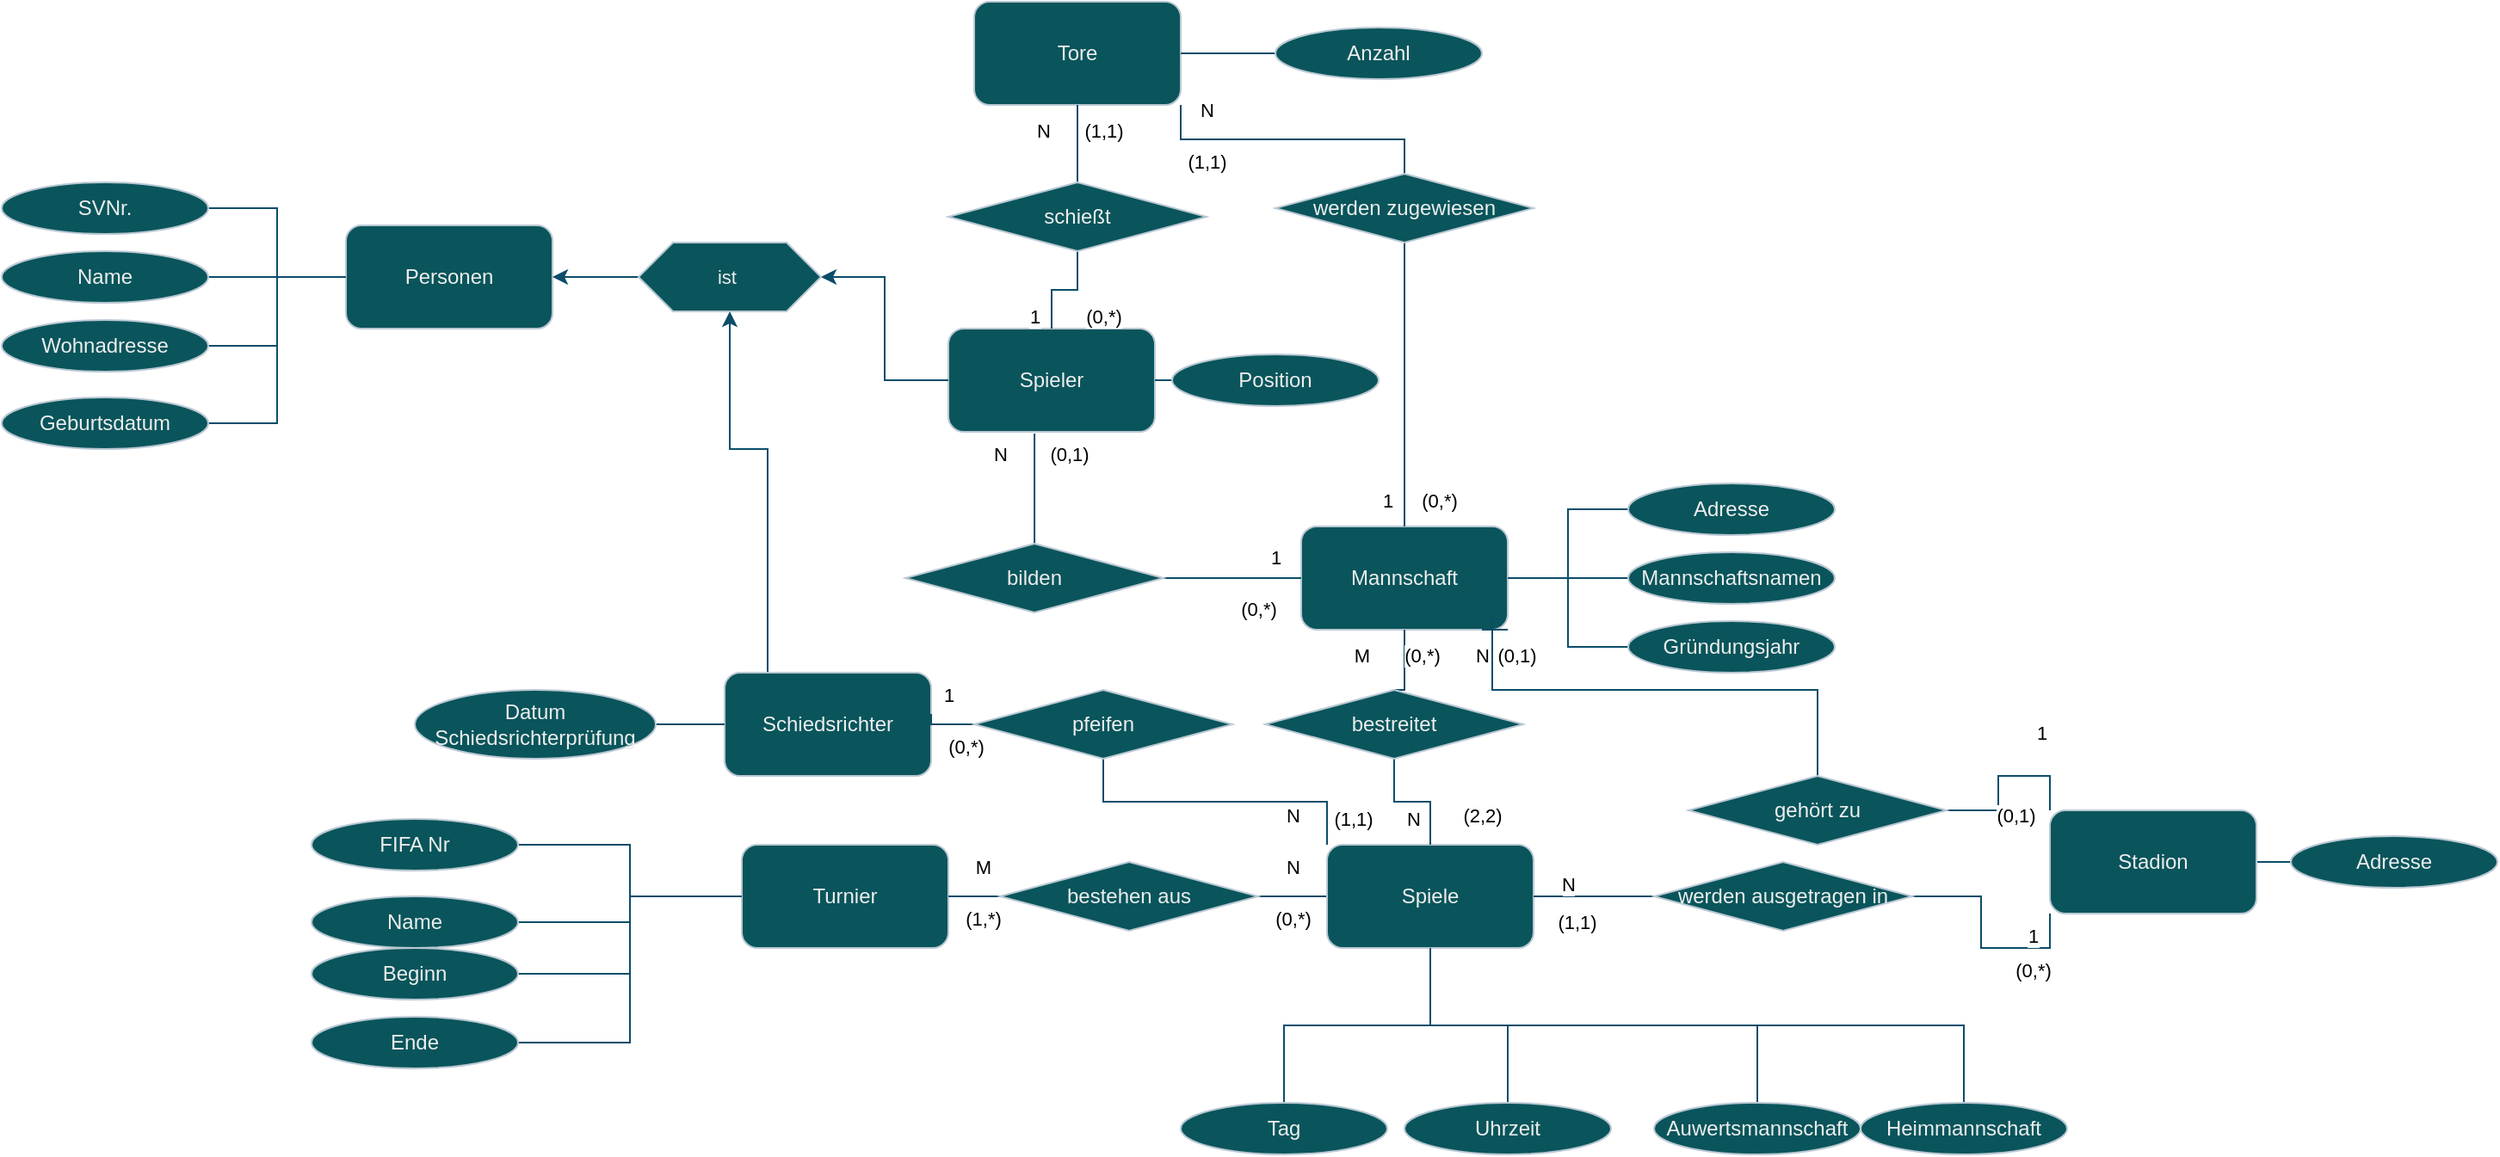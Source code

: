 <mxfile version="26.2.2">
  <diagram name="Seite-1" id="WA6yVqdcD-uboFDPc0nj">
    <mxGraphModel dx="2550" dy="1029" grid="1" gridSize="10" guides="1" tooltips="1" connect="1" arrows="1" fold="1" page="1" pageScale="1" pageWidth="827" pageHeight="1169" math="0" shadow="0">
      <root>
        <mxCell id="0" />
        <mxCell id="1" parent="0" />
        <mxCell id="4QDZx2-hp4oohIkRXeJO-39" value="" style="edgeStyle=orthogonalEdgeStyle;rounded=0;orthogonalLoop=1;jettySize=auto;html=1;strokeColor=#0B4D6A;endArrow=none;startFill=0;" edge="1" parent="1" source="4QDZx2-hp4oohIkRXeJO-1" target="4QDZx2-hp4oohIkRXeJO-36">
          <mxGeometry relative="1" as="geometry" />
        </mxCell>
        <mxCell id="4QDZx2-hp4oohIkRXeJO-101" style="edgeStyle=orthogonalEdgeStyle;shape=connector;rounded=0;orthogonalLoop=1;jettySize=auto;html=1;exitX=0.5;exitY=0;exitDx=0;exitDy=0;entryX=1;entryY=1;entryDx=0;entryDy=0;strokeColor=#0B4D6A;align=center;verticalAlign=middle;fontFamily=Helvetica;fontSize=11;fontColor=default;labelBackgroundColor=default;startFill=0;endArrow=none;" edge="1" parent="1" source="4QDZx2-hp4oohIkRXeJO-102" target="4QDZx2-hp4oohIkRXeJO-6">
          <mxGeometry relative="1" as="geometry">
            <Array as="points" />
          </mxGeometry>
        </mxCell>
        <mxCell id="4QDZx2-hp4oohIkRXeJO-1" value="Mannschaft" style="rounded=1;whiteSpace=wrap;html=1;labelBackgroundColor=none;fillColor=#09555B;strokeColor=#BAC8D3;fontColor=#EEEEEE;" vertex="1" parent="1">
          <mxGeometry x="535" y="405" width="120" height="60" as="geometry" />
        </mxCell>
        <mxCell id="4QDZx2-hp4oohIkRXeJO-11" style="edgeStyle=orthogonalEdgeStyle;shape=connector;rounded=0;orthogonalLoop=1;jettySize=auto;html=1;exitX=0.5;exitY=0;exitDx=0;exitDy=0;entryX=0.5;entryY=1;entryDx=0;entryDy=0;strokeColor=#0B4D6A;align=center;verticalAlign=middle;fontFamily=Helvetica;fontSize=11;fontColor=default;labelBackgroundColor=none;startFill=0;endArrow=none;" edge="1" parent="1" source="4QDZx2-hp4oohIkRXeJO-12" target="4QDZx2-hp4oohIkRXeJO-1">
          <mxGeometry relative="1" as="geometry" />
        </mxCell>
        <mxCell id="4QDZx2-hp4oohIkRXeJO-21" value="" style="edgeStyle=orthogonalEdgeStyle;shape=connector;rounded=0;orthogonalLoop=1;jettySize=auto;html=1;strokeColor=#0B4D6A;align=center;verticalAlign=middle;fontFamily=Helvetica;fontSize=11;fontColor=default;labelBackgroundColor=none;startFill=0;endArrow=none;" edge="1" parent="1" source="4QDZx2-hp4oohIkRXeJO-4" target="4QDZx2-hp4oohIkRXeJO-19">
          <mxGeometry relative="1" as="geometry" />
        </mxCell>
        <mxCell id="4QDZx2-hp4oohIkRXeJO-113" style="edgeStyle=orthogonalEdgeStyle;shape=connector;rounded=0;orthogonalLoop=1;jettySize=auto;html=1;exitX=0;exitY=0;exitDx=0;exitDy=0;entryX=0.5;entryY=1;entryDx=0;entryDy=0;strokeColor=#0B4D6A;align=center;verticalAlign=middle;fontFamily=Helvetica;fontSize=11;fontColor=default;labelBackgroundColor=default;startFill=0;endArrow=none;" edge="1" parent="1" source="4QDZx2-hp4oohIkRXeJO-4" target="4QDZx2-hp4oohIkRXeJO-23">
          <mxGeometry relative="1" as="geometry" />
        </mxCell>
        <mxCell id="4QDZx2-hp4oohIkRXeJO-4" value="Spiele&lt;span style=&quot;color: rgba(0, 0, 0, 0); font-family: monospace; font-size: 0px; text-align: start; text-wrap-mode: nowrap;&quot;&gt;%3CmxGraphModel%3E%3Croot%3E%3CmxCell%20id%3D%220%22%2F%3E%3CmxCell%20id%3D%221%22%20parent%3D%220%22%2F%3E%3CmxCell%20id%3D%222%22%20value%3D%22Spieler%22%20style%3D%22rounded%3D1%3BwhiteSpace%3Dwrap%3Bhtml%3D1%3B%22%20vertex%3D%221%22%20parent%3D%221%22%3E%3CmxGeometry%20x%3D%22294%22%20y%3D%22150%22%20width%3D%22120%22%20height%3D%2260%22%20as%3D%22geometry%22%2F%3E%3C%2FmxCell%3E%3C%2Froot%3E%3C%2FmxGraphModel%3E&lt;/span&gt;" style="rounded=1;whiteSpace=wrap;html=1;labelBackgroundColor=none;fillColor=#09555B;strokeColor=#BAC8D3;fontColor=#EEEEEE;" vertex="1" parent="1">
          <mxGeometry x="550" y="590" width="120" height="60" as="geometry" />
        </mxCell>
        <mxCell id="4QDZx2-hp4oohIkRXeJO-5" value="Turnier&lt;span style=&quot;color: rgba(0, 0, 0, 0); font-family: monospace; font-size: 0px; text-align: start; text-wrap-mode: nowrap;&quot;&gt;%3CmxGraphModel%3E%3Croot%3E%3CmxCell%20id%3D%220%22%2F%3E%3CmxCell%20id%3D%221%22%20parent%3D%220%22%2F%3E%3CmxCell%20id%3D%222%22%20value%3D%22Spieler%22%20style%3D%22rounded%3D1%3BwhiteSpace%3Dwrap%3Bhtml%3D1%3B%22%20vertex%3D%221%22%20parent%3D%221%22%3E%3CmxGeometry%20x%3D%22294%22%20y%3D%22150%22%20width%3D%22120%22%20height%3D%2260%22%20as%3D%22geometry%22%2F%3E%3C%2FmxCell%3E%3C%2Froot%3E%3C%2FmxGraphModel%3E&lt;/span&gt;" style="rounded=1;whiteSpace=wrap;html=1;labelBackgroundColor=none;fillColor=#09555B;strokeColor=#BAC8D3;fontColor=#EEEEEE;" vertex="1" parent="1">
          <mxGeometry x="210" y="590" width="120" height="60" as="geometry" />
        </mxCell>
        <mxCell id="4QDZx2-hp4oohIkRXeJO-6" value="Tore&lt;span style=&quot;color: rgba(0, 0, 0, 0); font-family: monospace; font-size: 0px; text-align: start; text-wrap-mode: nowrap;&quot;&gt;%3CmxGraphModel%3E%3Croot%3E%3CmxCell%20id%3D%220%22%2F%3E%3CmxCell%20id%3D%221%22%20parent%3D%220%22%2F%3E%3CmxCell%20id%3D%222%22%20value%3D%22Spieler%22%20style%3D%22rounded%3D1%3BwhiteSpace%3Dwrap%3Bhtml%3D1%3B%22%20vertex%3D%221%22%20parent%3D%221%22%3E%3CmxGeometry%20x%3D%22294%22%20y%3D%22150%22%20width%3D%22120%22%20height%3D%2260%22%20as%3D%22geometry%22%2F%3E%3C%2FmxCell%3E%3C%2Froot%3E%3C%2FmxGraphModel%3E&lt;/span&gt;" style="rounded=1;whiteSpace=wrap;html=1;labelBackgroundColor=none;fillColor=#09555B;strokeColor=#BAC8D3;fontColor=#EEEEEE;" vertex="1" parent="1">
          <mxGeometry x="345" y="100" width="120" height="60" as="geometry" />
        </mxCell>
        <mxCell id="4QDZx2-hp4oohIkRXeJO-9" style="edgeStyle=orthogonalEdgeStyle;rounded=0;orthogonalLoop=1;jettySize=auto;html=1;exitX=1;exitY=0.5;exitDx=0;exitDy=0;endArrow=none;startFill=0;labelBackgroundColor=none;strokeColor=#0B4D6A;fontColor=default;" edge="1" parent="1" source="4QDZx2-hp4oohIkRXeJO-8" target="4QDZx2-hp4oohIkRXeJO-1">
          <mxGeometry relative="1" as="geometry" />
        </mxCell>
        <mxCell id="4QDZx2-hp4oohIkRXeJO-7" value="Personen" style="rounded=1;whiteSpace=wrap;html=1;labelBackgroundColor=none;fillColor=#09555B;strokeColor=#BAC8D3;fontColor=#EEEEEE;" vertex="1" parent="1">
          <mxGeometry x="-20" y="230" width="120" height="60" as="geometry" />
        </mxCell>
        <mxCell id="4QDZx2-hp4oohIkRXeJO-10" value="" style="edgeStyle=orthogonalEdgeStyle;rounded=0;orthogonalLoop=1;jettySize=auto;html=1;exitX=0.417;exitY=1.017;exitDx=0;exitDy=0;endArrow=none;startFill=0;labelBackgroundColor=none;strokeColor=#0B4D6A;fontColor=default;exitPerimeter=0;" edge="1" parent="1" source="4QDZx2-hp4oohIkRXeJO-2" target="4QDZx2-hp4oohIkRXeJO-8">
          <mxGeometry relative="1" as="geometry">
            <mxPoint x="420" y="260" as="sourcePoint" />
            <mxPoint x="654" y="260" as="targetPoint" />
          </mxGeometry>
        </mxCell>
        <mxCell id="4QDZx2-hp4oohIkRXeJO-8" value="bilden" style="rhombus;whiteSpace=wrap;html=1;labelBackgroundColor=none;fillColor=#09555B;strokeColor=#BAC8D3;fontColor=#EEEEEE;" vertex="1" parent="1">
          <mxGeometry x="305" y="415" width="150" height="40" as="geometry" />
        </mxCell>
        <mxCell id="4QDZx2-hp4oohIkRXeJO-13" value="" style="edgeStyle=orthogonalEdgeStyle;shape=connector;rounded=0;orthogonalLoop=1;jettySize=auto;html=1;exitX=0.5;exitY=0;exitDx=0;exitDy=0;entryX=0.5;entryY=1;entryDx=0;entryDy=0;strokeColor=#0B4D6A;align=center;verticalAlign=middle;fontFamily=Helvetica;fontSize=11;fontColor=default;labelBackgroundColor=none;startFill=0;endArrow=none;" edge="1" parent="1" source="4QDZx2-hp4oohIkRXeJO-4" target="4QDZx2-hp4oohIkRXeJO-12">
          <mxGeometry relative="1" as="geometry">
            <mxPoint x="614" y="590" as="sourcePoint" />
            <mxPoint x="614" y="450" as="targetPoint" />
          </mxGeometry>
        </mxCell>
        <mxCell id="4QDZx2-hp4oohIkRXeJO-12" value="bestreitet" style="rhombus;whiteSpace=wrap;html=1;labelBackgroundColor=none;fillColor=#09555B;strokeColor=#BAC8D3;fontColor=#EEEEEE;" vertex="1" parent="1">
          <mxGeometry x="514" y="500" width="150" height="40" as="geometry" />
        </mxCell>
        <mxCell id="4QDZx2-hp4oohIkRXeJO-27" style="edgeStyle=orthogonalEdgeStyle;shape=connector;rounded=0;orthogonalLoop=1;jettySize=auto;html=1;exitX=0.5;exitY=0;exitDx=0;exitDy=0;entryX=0.5;entryY=1;entryDx=0;entryDy=0;strokeColor=#0B4D6A;align=center;verticalAlign=middle;fontFamily=Helvetica;fontSize=11;fontColor=default;labelBackgroundColor=none;startFill=0;endArrow=none;" edge="1" parent="1" source="4QDZx2-hp4oohIkRXeJO-28" target="4QDZx2-hp4oohIkRXeJO-6">
          <mxGeometry relative="1" as="geometry" />
        </mxCell>
        <mxCell id="4QDZx2-hp4oohIkRXeJO-2" value="Spieler" style="rounded=1;whiteSpace=wrap;html=1;labelBackgroundColor=none;fillColor=#09555B;strokeColor=#BAC8D3;fontColor=#EEEEEE;" vertex="1" parent="1">
          <mxGeometry x="330" y="290" width="120" height="60" as="geometry" />
        </mxCell>
        <mxCell id="4QDZx2-hp4oohIkRXeJO-18" style="edgeStyle=orthogonalEdgeStyle;shape=connector;rounded=0;orthogonalLoop=1;jettySize=auto;html=1;exitX=0.5;exitY=1;exitDx=0;exitDy=0;entryX=0;entryY=0.5;entryDx=0;entryDy=0;strokeColor=#0B4D6A;align=center;verticalAlign=middle;fontFamily=Helvetica;fontSize=11;fontColor=default;labelBackgroundColor=none;startFill=1;endArrow=none;startArrow=classic;" edge="1" parent="1" source="4QDZx2-hp4oohIkRXeJO-17" target="4QDZx2-hp4oohIkRXeJO-16">
          <mxGeometry relative="1" as="geometry">
            <Array as="points">
              <mxPoint x="203" y="360" />
              <mxPoint x="225" y="360" />
              <mxPoint x="225" y="520" />
            </Array>
          </mxGeometry>
        </mxCell>
        <mxCell id="4QDZx2-hp4oohIkRXeJO-16" value="Schiedsrichter" style="rounded=1;whiteSpace=wrap;html=1;labelBackgroundColor=none;fillColor=#09555B;strokeColor=#BAC8D3;fontColor=#EEEEEE;" vertex="1" parent="1">
          <mxGeometry x="200" y="490" width="120" height="60" as="geometry" />
        </mxCell>
        <mxCell id="4QDZx2-hp4oohIkRXeJO-30" value="" style="edgeStyle=orthogonalEdgeStyle;rounded=0;orthogonalLoop=1;jettySize=auto;html=1;strokeColor=#0B4D6A;entryX=1;entryY=0.5;entryDx=0;entryDy=0;exitX=0;exitY=0.5;exitDx=0;exitDy=0;" edge="1" parent="1" source="4QDZx2-hp4oohIkRXeJO-2" target="4QDZx2-hp4oohIkRXeJO-17">
          <mxGeometry relative="1" as="geometry" />
        </mxCell>
        <mxCell id="4QDZx2-hp4oohIkRXeJO-76" value="" style="edgeStyle=orthogonalEdgeStyle;shape=connector;rounded=0;orthogonalLoop=1;jettySize=auto;html=1;strokeColor=#0B4D6A;align=center;verticalAlign=middle;fontFamily=Helvetica;fontSize=11;fontColor=default;labelBackgroundColor=default;startFill=0;endArrow=classic;startArrow=none;endFill=1;" edge="1" parent="1" source="4QDZx2-hp4oohIkRXeJO-17" target="4QDZx2-hp4oohIkRXeJO-7">
          <mxGeometry relative="1" as="geometry" />
        </mxCell>
        <mxCell id="4QDZx2-hp4oohIkRXeJO-17" value="ist&amp;nbsp;" style="shape=hexagon;perimeter=hexagonPerimeter2;whiteSpace=wrap;html=1;fixedSize=1;fontFamily=Helvetica;fontSize=11;fontColor=#EEEEEE;labelBackgroundColor=none;fillColor=#09555B;strokeColor=#BAC8D3;" vertex="1" parent="1">
          <mxGeometry x="150" y="240" width="106" height="40" as="geometry" />
        </mxCell>
        <mxCell id="4QDZx2-hp4oohIkRXeJO-20" value="" style="edgeStyle=orthogonalEdgeStyle;shape=connector;rounded=0;orthogonalLoop=1;jettySize=auto;html=1;strokeColor=#0B4D6A;align=center;verticalAlign=middle;fontFamily=Helvetica;fontSize=11;fontColor=default;labelBackgroundColor=none;startFill=0;endArrow=none;" edge="1" parent="1" source="4QDZx2-hp4oohIkRXeJO-19" target="4QDZx2-hp4oohIkRXeJO-5">
          <mxGeometry relative="1" as="geometry" />
        </mxCell>
        <mxCell id="4QDZx2-hp4oohIkRXeJO-19" value="bestehen aus" style="rhombus;whiteSpace=wrap;html=1;labelBackgroundColor=none;fillColor=#09555B;strokeColor=#BAC8D3;fontColor=#EEEEEE;" vertex="1" parent="1">
          <mxGeometry x="360" y="600" width="150" height="40" as="geometry" />
        </mxCell>
        <mxCell id="4QDZx2-hp4oohIkRXeJO-22" style="edgeStyle=orthogonalEdgeStyle;shape=connector;rounded=0;orthogonalLoop=1;jettySize=auto;html=1;exitX=0;exitY=0.5;exitDx=0;exitDy=0;entryX=1;entryY=0.4;entryDx=0;entryDy=0;entryPerimeter=0;strokeColor=#0B4D6A;align=center;verticalAlign=middle;fontFamily=Helvetica;fontSize=11;fontColor=default;labelBackgroundColor=none;startFill=0;endArrow=none;" edge="1" parent="1" source="4QDZx2-hp4oohIkRXeJO-23" target="4QDZx2-hp4oohIkRXeJO-16">
          <mxGeometry relative="1" as="geometry">
            <Array as="points" />
          </mxGeometry>
        </mxCell>
        <mxCell id="4QDZx2-hp4oohIkRXeJO-124" value="" style="edgeStyle=orthogonalEdgeStyle;shape=connector;rounded=0;orthogonalLoop=1;jettySize=auto;html=1;strokeColor=#0B4D6A;align=center;verticalAlign=middle;fontFamily=Helvetica;fontSize=11;fontColor=default;labelBackgroundColor=default;startFill=0;endArrow=none;" edge="1" parent="1" source="4QDZx2-hp4oohIkRXeJO-23" target="4QDZx2-hp4oohIkRXeJO-16">
          <mxGeometry relative="1" as="geometry" />
        </mxCell>
        <mxCell id="4QDZx2-hp4oohIkRXeJO-23" value="pfeifen" style="rhombus;whiteSpace=wrap;html=1;labelBackgroundColor=none;fillColor=#09555B;strokeColor=#BAC8D3;fontColor=#EEEEEE;" vertex="1" parent="1">
          <mxGeometry x="345" y="500" width="150" height="40" as="geometry" />
        </mxCell>
        <mxCell id="4QDZx2-hp4oohIkRXeJO-29" value="" style="edgeStyle=orthogonalEdgeStyle;shape=connector;rounded=0;orthogonalLoop=1;jettySize=auto;html=1;exitX=0.5;exitY=0;exitDx=0;exitDy=0;entryX=0.5;entryY=1;entryDx=0;entryDy=0;strokeColor=#0B4D6A;align=center;verticalAlign=middle;fontFamily=Helvetica;fontSize=11;fontColor=default;labelBackgroundColor=none;startFill=0;endArrow=none;" edge="1" parent="1" source="4QDZx2-hp4oohIkRXeJO-2" target="4QDZx2-hp4oohIkRXeJO-28">
          <mxGeometry relative="1" as="geometry">
            <mxPoint x="420" y="230" as="sourcePoint" />
            <mxPoint x="920" y="430" as="targetPoint" />
          </mxGeometry>
        </mxCell>
        <mxCell id="4QDZx2-hp4oohIkRXeJO-28" value="schießt" style="rhombus;whiteSpace=wrap;html=1;labelBackgroundColor=none;fillColor=#09555B;strokeColor=#BAC8D3;fontColor=#EEEEEE;" vertex="1" parent="1">
          <mxGeometry x="330" y="205" width="150" height="40" as="geometry" />
        </mxCell>
        <mxCell id="4QDZx2-hp4oohIkRXeJO-40" value="" style="edgeStyle=orthogonalEdgeStyle;rounded=0;orthogonalLoop=1;jettySize=auto;html=1;strokeColor=#0B4D6A;endArrow=none;startFill=0;" edge="1" parent="1" source="4QDZx2-hp4oohIkRXeJO-32" target="4QDZx2-hp4oohIkRXeJO-1">
          <mxGeometry relative="1" as="geometry" />
        </mxCell>
        <mxCell id="4QDZx2-hp4oohIkRXeJO-32" value="Mannschaftsnamen" style="ellipse;whiteSpace=wrap;html=1;strokeColor=#BAC8D3;fontColor=#EEEEEE;fillColor=#09555B;" vertex="1" parent="1">
          <mxGeometry x="725" y="420" width="120" height="30" as="geometry" />
        </mxCell>
        <mxCell id="4QDZx2-hp4oohIkRXeJO-43" value="" style="edgeStyle=orthogonalEdgeStyle;shape=connector;rounded=0;orthogonalLoop=1;jettySize=auto;html=1;strokeColor=#0B4D6A;align=center;verticalAlign=middle;fontFamily=Helvetica;fontSize=11;fontColor=default;labelBackgroundColor=default;startFill=0;endArrow=none;entryX=1;entryY=0.5;entryDx=0;entryDy=0;" edge="1" parent="1" source="4QDZx2-hp4oohIkRXeJO-35" target="4QDZx2-hp4oohIkRXeJO-1">
          <mxGeometry relative="1" as="geometry" />
        </mxCell>
        <mxCell id="4QDZx2-hp4oohIkRXeJO-35" value="Gründungsjahr" style="ellipse;whiteSpace=wrap;html=1;strokeColor=#BAC8D3;fontColor=#EEEEEE;fillColor=#09555B;" vertex="1" parent="1">
          <mxGeometry x="725" y="460" width="120" height="30" as="geometry" />
        </mxCell>
        <mxCell id="4QDZx2-hp4oohIkRXeJO-36" value="Adresse" style="ellipse;whiteSpace=wrap;html=1;strokeColor=#BAC8D3;fontColor=#EEEEEE;fillColor=#09555B;" vertex="1" parent="1">
          <mxGeometry x="725" y="380" width="120" height="30" as="geometry" />
        </mxCell>
        <mxCell id="4QDZx2-hp4oohIkRXeJO-45" value="" style="edgeStyle=orthogonalEdgeStyle;shape=connector;rounded=0;orthogonalLoop=1;jettySize=auto;html=1;strokeColor=#0B4D6A;align=center;verticalAlign=middle;fontFamily=Helvetica;fontSize=11;fontColor=default;labelBackgroundColor=default;startFill=0;endArrow=none;" edge="1" parent="1" source="4QDZx2-hp4oohIkRXeJO-44" target="4QDZx2-hp4oohIkRXeJO-7">
          <mxGeometry relative="1" as="geometry" />
        </mxCell>
        <mxCell id="4QDZx2-hp4oohIkRXeJO-44" value="SVNr." style="ellipse;whiteSpace=wrap;html=1;strokeColor=#BAC8D3;fontColor=#EEEEEE;fillColor=#09555B;" vertex="1" parent="1">
          <mxGeometry x="-220" y="205" width="120" height="30" as="geometry" />
        </mxCell>
        <mxCell id="4QDZx2-hp4oohIkRXeJO-47" value="" style="edgeStyle=orthogonalEdgeStyle;shape=connector;rounded=0;orthogonalLoop=1;jettySize=auto;html=1;strokeColor=#0B4D6A;align=center;verticalAlign=middle;fontFamily=Helvetica;fontSize=11;fontColor=default;labelBackgroundColor=default;startFill=0;endArrow=none;" edge="1" parent="1" source="4QDZx2-hp4oohIkRXeJO-46" target="4QDZx2-hp4oohIkRXeJO-7">
          <mxGeometry relative="1" as="geometry" />
        </mxCell>
        <mxCell id="4QDZx2-hp4oohIkRXeJO-46" value="Name" style="ellipse;whiteSpace=wrap;html=1;strokeColor=#BAC8D3;fontColor=#EEEEEE;fillColor=#09555B;" vertex="1" parent="1">
          <mxGeometry x="-220" y="245" width="120" height="30" as="geometry" />
        </mxCell>
        <mxCell id="4QDZx2-hp4oohIkRXeJO-49" value="" style="edgeStyle=orthogonalEdgeStyle;shape=connector;rounded=0;orthogonalLoop=1;jettySize=auto;html=1;strokeColor=#0B4D6A;align=center;verticalAlign=middle;fontFamily=Helvetica;fontSize=11;fontColor=default;labelBackgroundColor=default;startFill=0;endArrow=none;" edge="1" parent="1" source="4QDZx2-hp4oohIkRXeJO-48" target="4QDZx2-hp4oohIkRXeJO-7">
          <mxGeometry relative="1" as="geometry" />
        </mxCell>
        <mxCell id="4QDZx2-hp4oohIkRXeJO-48" value="Wohnadresse" style="ellipse;whiteSpace=wrap;html=1;strokeColor=#BAC8D3;fontColor=#EEEEEE;fillColor=#09555B;" vertex="1" parent="1">
          <mxGeometry x="-220" y="285" width="120" height="30" as="geometry" />
        </mxCell>
        <mxCell id="4QDZx2-hp4oohIkRXeJO-51" style="edgeStyle=orthogonalEdgeStyle;shape=connector;rounded=0;orthogonalLoop=1;jettySize=auto;html=1;exitX=1;exitY=0.5;exitDx=0;exitDy=0;entryX=0;entryY=0.5;entryDx=0;entryDy=0;strokeColor=#0B4D6A;align=center;verticalAlign=middle;fontFamily=Helvetica;fontSize=11;fontColor=default;labelBackgroundColor=default;startFill=0;endArrow=none;" edge="1" parent="1" source="4QDZx2-hp4oohIkRXeJO-50" target="4QDZx2-hp4oohIkRXeJO-7">
          <mxGeometry relative="1" as="geometry" />
        </mxCell>
        <mxCell id="4QDZx2-hp4oohIkRXeJO-50" value="Geburtsdatum" style="ellipse;whiteSpace=wrap;html=1;strokeColor=#BAC8D3;fontColor=#EEEEEE;fillColor=#09555B;" vertex="1" parent="1">
          <mxGeometry x="-220" y="330" width="120" height="30" as="geometry" />
        </mxCell>
        <mxCell id="4QDZx2-hp4oohIkRXeJO-55" value="" style="edgeStyle=orthogonalEdgeStyle;shape=connector;rounded=0;orthogonalLoop=1;jettySize=auto;html=1;exitX=1;exitY=0.5;exitDx=0;exitDy=0;entryX=0;entryY=0.5;entryDx=0;entryDy=0;strokeColor=#0B4D6A;align=center;verticalAlign=middle;fontFamily=Helvetica;fontSize=11;fontColor=default;labelBackgroundColor=default;startFill=0;endArrow=none;" edge="1" parent="1" source="4QDZx2-hp4oohIkRXeJO-2" target="4QDZx2-hp4oohIkRXeJO-57">
          <mxGeometry relative="1" as="geometry">
            <mxPoint x="390" y="230" as="sourcePoint" />
            <mxPoint x="430" y="175" as="targetPoint" />
          </mxGeometry>
        </mxCell>
        <mxCell id="4QDZx2-hp4oohIkRXeJO-57" value="Position" style="ellipse;whiteSpace=wrap;html=1;strokeColor=#BAC8D3;fontColor=#EEEEEE;fillColor=#09555B;" vertex="1" parent="1">
          <mxGeometry x="460" y="305" width="120" height="30" as="geometry" />
        </mxCell>
        <mxCell id="4QDZx2-hp4oohIkRXeJO-59" value="" style="edgeStyle=orthogonalEdgeStyle;shape=connector;rounded=0;orthogonalLoop=1;jettySize=auto;html=1;strokeColor=#0B4D6A;align=center;verticalAlign=middle;fontFamily=Helvetica;fontSize=11;fontColor=default;labelBackgroundColor=default;startFill=0;endArrow=none;" edge="1" parent="1" source="4QDZx2-hp4oohIkRXeJO-58" target="4QDZx2-hp4oohIkRXeJO-16">
          <mxGeometry relative="1" as="geometry" />
        </mxCell>
        <mxCell id="4QDZx2-hp4oohIkRXeJO-95" value="" style="edgeStyle=orthogonalEdgeStyle;shape=connector;rounded=0;orthogonalLoop=1;jettySize=auto;html=1;strokeColor=#0B4D6A;align=center;verticalAlign=middle;fontFamily=Helvetica;fontSize=11;fontColor=default;labelBackgroundColor=default;startFill=0;endArrow=none;exitX=0;exitY=0.5;exitDx=0;exitDy=0;" edge="1" parent="1" source="4QDZx2-hp4oohIkRXeJO-5" target="4QDZx2-hp4oohIkRXeJO-93">
          <mxGeometry relative="1" as="geometry">
            <mxPoint x="140" y="645" as="sourcePoint" />
          </mxGeometry>
        </mxCell>
        <mxCell id="4QDZx2-hp4oohIkRXeJO-58" value="Datum Schiedsrichterprüfung" style="ellipse;whiteSpace=wrap;html=1;strokeColor=#BAC8D3;fontColor=#EEEEEE;fillColor=#09555B;" vertex="1" parent="1">
          <mxGeometry x="20" y="500" width="140" height="40" as="geometry" />
        </mxCell>
        <mxCell id="4QDZx2-hp4oohIkRXeJO-80" value="" style="edgeStyle=orthogonalEdgeStyle;shape=connector;rounded=0;orthogonalLoop=1;jettySize=auto;html=1;strokeColor=#0B4D6A;align=center;verticalAlign=middle;fontFamily=Helvetica;fontSize=11;fontColor=default;labelBackgroundColor=default;startFill=0;endArrow=none;" edge="1" parent="1" source="4QDZx2-hp4oohIkRXeJO-68" target="4QDZx2-hp4oohIkRXeJO-79">
          <mxGeometry relative="1" as="geometry" />
        </mxCell>
        <mxCell id="4QDZx2-hp4oohIkRXeJO-68" value="Stadion" style="rounded=1;whiteSpace=wrap;html=1;labelBackgroundColor=none;fillColor=#09555B;strokeColor=#BAC8D3;fontColor=#EEEEEE;" vertex="1" parent="1">
          <mxGeometry x="970" y="570" width="120" height="60" as="geometry" />
        </mxCell>
        <mxCell id="4QDZx2-hp4oohIkRXeJO-71" value="" style="edgeStyle=orthogonalEdgeStyle;shape=connector;rounded=0;orthogonalLoop=1;jettySize=auto;html=1;exitX=0.975;exitY=0.9;exitDx=0;exitDy=0;entryX=0.5;entryY=0;entryDx=0;entryDy=0;strokeColor=#0B4D6A;align=center;verticalAlign=middle;fontFamily=Helvetica;fontSize=11;fontColor=default;labelBackgroundColor=default;startFill=0;endArrow=none;exitPerimeter=0;" edge="1" parent="1" source="4QDZx2-hp4oohIkRXeJO-1" target="4QDZx2-hp4oohIkRXeJO-70">
          <mxGeometry relative="1" as="geometry">
            <mxPoint x="649" y="465" as="sourcePoint" />
            <mxPoint x="940" y="590" as="targetPoint" />
            <Array as="points">
              <mxPoint x="646" y="500" />
              <mxPoint x="835" y="500" />
            </Array>
          </mxGeometry>
        </mxCell>
        <mxCell id="4QDZx2-hp4oohIkRXeJO-72" style="edgeStyle=orthogonalEdgeStyle;shape=connector;rounded=0;orthogonalLoop=1;jettySize=auto;html=1;exitX=1;exitY=0.5;exitDx=0;exitDy=0;entryX=0;entryY=0;entryDx=0;entryDy=0;strokeColor=#0B4D6A;align=center;verticalAlign=middle;fontFamily=Helvetica;fontSize=11;fontColor=default;labelBackgroundColor=default;startFill=0;endArrow=none;" edge="1" parent="1" source="4QDZx2-hp4oohIkRXeJO-70" target="4QDZx2-hp4oohIkRXeJO-68">
          <mxGeometry relative="1" as="geometry" />
        </mxCell>
        <mxCell id="4QDZx2-hp4oohIkRXeJO-70" value="gehört zu" style="rhombus;whiteSpace=wrap;html=1;labelBackgroundColor=none;fillColor=#09555B;strokeColor=#BAC8D3;fontColor=#EEEEEE;" vertex="1" parent="1">
          <mxGeometry x="760" y="550" width="150" height="40" as="geometry" />
        </mxCell>
        <mxCell id="4QDZx2-hp4oohIkRXeJO-75" value="" style="edgeStyle=orthogonalEdgeStyle;shape=connector;rounded=0;orthogonalLoop=1;jettySize=auto;html=1;strokeColor=#0B4D6A;align=center;verticalAlign=middle;fontFamily=Helvetica;fontSize=11;fontColor=default;labelBackgroundColor=default;startFill=0;endArrow=none;entryX=0;entryY=0.5;entryDx=0;entryDy=0;" edge="1" parent="1" source="4QDZx2-hp4oohIkRXeJO-4" target="4QDZx2-hp4oohIkRXeJO-74">
          <mxGeometry relative="1" as="geometry">
            <mxPoint x="649" y="615" as="sourcePoint" />
            <mxPoint x="1040" y="585" as="targetPoint" />
            <Array as="points" />
          </mxGeometry>
        </mxCell>
        <mxCell id="4QDZx2-hp4oohIkRXeJO-122" value="" style="edgeStyle=orthogonalEdgeStyle;shape=connector;rounded=0;orthogonalLoop=1;jettySize=auto;html=1;strokeColor=#0B4D6A;align=center;verticalAlign=middle;fontFamily=Helvetica;fontSize=11;fontColor=default;labelBackgroundColor=default;startFill=0;endArrow=none;entryX=0;entryY=1;entryDx=0;entryDy=0;" edge="1" parent="1" source="4QDZx2-hp4oohIkRXeJO-74" target="4QDZx2-hp4oohIkRXeJO-68">
          <mxGeometry relative="1" as="geometry" />
        </mxCell>
        <mxCell id="4QDZx2-hp4oohIkRXeJO-74" value="werden ausgetragen in" style="rhombus;whiteSpace=wrap;html=1;labelBackgroundColor=none;fillColor=#09555B;strokeColor=#BAC8D3;fontColor=#EEEEEE;" vertex="1" parent="1">
          <mxGeometry x="740" y="600" width="150" height="40" as="geometry" />
        </mxCell>
        <mxCell id="4QDZx2-hp4oohIkRXeJO-79" value="Adresse" style="ellipse;whiteSpace=wrap;html=1;strokeColor=#BAC8D3;fontColor=#EEEEEE;fillColor=#09555B;" vertex="1" parent="1">
          <mxGeometry x="1110" y="585" width="120" height="30" as="geometry" />
        </mxCell>
        <mxCell id="4QDZx2-hp4oohIkRXeJO-81" value="" style="edgeStyle=orthogonalEdgeStyle;shape=connector;rounded=0;orthogonalLoop=1;jettySize=auto;html=1;strokeColor=#0B4D6A;align=center;verticalAlign=middle;fontFamily=Helvetica;fontSize=11;fontColor=default;labelBackgroundColor=default;startFill=0;endArrow=none;entryX=0.5;entryY=1;entryDx=0;entryDy=0;" edge="1" parent="1" source="4QDZx2-hp4oohIkRXeJO-82" target="4QDZx2-hp4oohIkRXeJO-4">
          <mxGeometry relative="1" as="geometry">
            <mxPoint x="639.75" y="765" as="targetPoint" />
          </mxGeometry>
        </mxCell>
        <mxCell id="4QDZx2-hp4oohIkRXeJO-82" value="Tag" style="ellipse;whiteSpace=wrap;html=1;strokeColor=#BAC8D3;fontColor=#EEEEEE;fillColor=#09555B;" vertex="1" parent="1">
          <mxGeometry x="465" y="740" width="120" height="30" as="geometry" />
        </mxCell>
        <mxCell id="4QDZx2-hp4oohIkRXeJO-83" value="" style="edgeStyle=orthogonalEdgeStyle;shape=connector;rounded=0;orthogonalLoop=1;jettySize=auto;html=1;strokeColor=#0B4D6A;align=center;verticalAlign=middle;fontFamily=Helvetica;fontSize=11;fontColor=default;labelBackgroundColor=default;startFill=0;endArrow=none;entryX=0.5;entryY=1;entryDx=0;entryDy=0;" edge="1" parent="1" source="4QDZx2-hp4oohIkRXeJO-84" target="4QDZx2-hp4oohIkRXeJO-4">
          <mxGeometry relative="1" as="geometry">
            <mxPoint x="590" y="650" as="targetPoint" />
          </mxGeometry>
        </mxCell>
        <mxCell id="4QDZx2-hp4oohIkRXeJO-90" value="" style="edgeLabel;html=1;align=center;verticalAlign=middle;resizable=0;points=[];strokeColor=#BAC8D3;fontFamily=Helvetica;fontSize=11;fontColor=default;labelBackgroundColor=default;fillColor=#09555B;" vertex="1" connectable="0" parent="4QDZx2-hp4oohIkRXeJO-83">
          <mxGeometry x="-0.73" y="4" relative="1" as="geometry">
            <mxPoint as="offset" />
          </mxGeometry>
        </mxCell>
        <mxCell id="4QDZx2-hp4oohIkRXeJO-84" value="Uhrzeit" style="ellipse;whiteSpace=wrap;html=1;strokeColor=#BAC8D3;fontColor=#EEEEEE;fillColor=#09555B;" vertex="1" parent="1">
          <mxGeometry x="595" y="740" width="120" height="30" as="geometry" />
        </mxCell>
        <mxCell id="4QDZx2-hp4oohIkRXeJO-97" value="" style="edgeStyle=orthogonalEdgeStyle;shape=connector;rounded=0;orthogonalLoop=1;jettySize=auto;html=1;strokeColor=#0B4D6A;align=center;verticalAlign=middle;fontFamily=Helvetica;fontSize=11;fontColor=default;labelBackgroundColor=default;startFill=0;endArrow=none;entryX=0;entryY=0.5;entryDx=0;entryDy=0;" edge="1" parent="1" source="4QDZx2-hp4oohIkRXeJO-91" target="4QDZx2-hp4oohIkRXeJO-5">
          <mxGeometry relative="1" as="geometry">
            <mxPoint x="140" y="645" as="targetPoint" />
          </mxGeometry>
        </mxCell>
        <mxCell id="4QDZx2-hp4oohIkRXeJO-91" value="FIFA Nr" style="ellipse;whiteSpace=wrap;html=1;strokeColor=#BAC8D3;fontColor=#EEEEEE;fillColor=#09555B;" vertex="1" parent="1">
          <mxGeometry x="-40" y="575" width="120" height="30" as="geometry" />
        </mxCell>
        <mxCell id="4QDZx2-hp4oohIkRXeJO-96" value="" style="edgeStyle=orthogonalEdgeStyle;shape=connector;rounded=0;orthogonalLoop=1;jettySize=auto;html=1;strokeColor=#0B4D6A;align=center;verticalAlign=middle;fontFamily=Helvetica;fontSize=11;fontColor=default;labelBackgroundColor=default;startFill=0;endArrow=none;entryX=0;entryY=0.5;entryDx=0;entryDy=0;" edge="1" parent="1" source="4QDZx2-hp4oohIkRXeJO-92" target="4QDZx2-hp4oohIkRXeJO-5">
          <mxGeometry relative="1" as="geometry">
            <mxPoint x="140" y="645" as="targetPoint" />
          </mxGeometry>
        </mxCell>
        <mxCell id="4QDZx2-hp4oohIkRXeJO-92" value="Name" style="ellipse;whiteSpace=wrap;html=1;strokeColor=#BAC8D3;fontColor=#EEEEEE;fillColor=#09555B;" vertex="1" parent="1">
          <mxGeometry x="-40" y="620" width="120" height="30" as="geometry" />
        </mxCell>
        <mxCell id="4QDZx2-hp4oohIkRXeJO-93" value="Beginn" style="ellipse;whiteSpace=wrap;html=1;strokeColor=#BAC8D3;fontColor=#EEEEEE;fillColor=#09555B;" vertex="1" parent="1">
          <mxGeometry x="-40" y="650" width="120" height="30" as="geometry" />
        </mxCell>
        <mxCell id="4QDZx2-hp4oohIkRXeJO-98" style="edgeStyle=orthogonalEdgeStyle;shape=connector;rounded=0;orthogonalLoop=1;jettySize=auto;html=1;exitX=1;exitY=0.5;exitDx=0;exitDy=0;entryX=0;entryY=0.5;entryDx=0;entryDy=0;strokeColor=#0B4D6A;align=center;verticalAlign=middle;fontFamily=Helvetica;fontSize=11;fontColor=default;labelBackgroundColor=default;startFill=0;endArrow=none;" edge="1" parent="1" source="4QDZx2-hp4oohIkRXeJO-94" target="4QDZx2-hp4oohIkRXeJO-5">
          <mxGeometry relative="1" as="geometry">
            <mxPoint x="140" y="645" as="targetPoint" />
          </mxGeometry>
        </mxCell>
        <mxCell id="4QDZx2-hp4oohIkRXeJO-94" value="Ende" style="ellipse;whiteSpace=wrap;html=1;strokeColor=#BAC8D3;fontColor=#EEEEEE;fillColor=#09555B;" vertex="1" parent="1">
          <mxGeometry x="-40" y="690" width="120" height="30" as="geometry" />
        </mxCell>
        <mxCell id="4QDZx2-hp4oohIkRXeJO-100" value="" style="edgeStyle=orthogonalEdgeStyle;shape=connector;rounded=0;orthogonalLoop=1;jettySize=auto;html=1;strokeColor=#0B4D6A;align=center;verticalAlign=middle;fontFamily=Helvetica;fontSize=11;fontColor=default;labelBackgroundColor=default;startFill=0;endArrow=none;" edge="1" parent="1" source="4QDZx2-hp4oohIkRXeJO-99" target="4QDZx2-hp4oohIkRXeJO-6">
          <mxGeometry relative="1" as="geometry" />
        </mxCell>
        <mxCell id="4QDZx2-hp4oohIkRXeJO-99" value="Anzahl" style="ellipse;whiteSpace=wrap;html=1;strokeColor=#BAC8D3;fontColor=#EEEEEE;fillColor=#09555B;" vertex="1" parent="1">
          <mxGeometry x="520" y="115" width="120" height="30" as="geometry" />
        </mxCell>
        <mxCell id="4QDZx2-hp4oohIkRXeJO-103" value="" style="edgeStyle=orthogonalEdgeStyle;shape=connector;rounded=0;orthogonalLoop=1;jettySize=auto;html=1;exitX=0.5;exitY=0;exitDx=0;exitDy=0;entryX=0.5;entryY=1;entryDx=0;entryDy=0;strokeColor=#0B4D6A;align=center;verticalAlign=middle;fontFamily=Helvetica;fontSize=11;fontColor=default;labelBackgroundColor=default;startFill=0;endArrow=none;" edge="1" parent="1" source="4QDZx2-hp4oohIkRXeJO-1" target="4QDZx2-hp4oohIkRXeJO-102">
          <mxGeometry relative="1" as="geometry">
            <mxPoint x="589" y="405" as="sourcePoint" />
            <mxPoint x="465" y="160" as="targetPoint" />
            <Array as="points" />
          </mxGeometry>
        </mxCell>
        <mxCell id="4QDZx2-hp4oohIkRXeJO-102" value="werden zugewiesen" style="rhombus;whiteSpace=wrap;html=1;labelBackgroundColor=none;fillColor=#09555B;strokeColor=#BAC8D3;fontColor=#EEEEEE;" vertex="1" parent="1">
          <mxGeometry x="520" y="200" width="150" height="40" as="geometry" />
        </mxCell>
        <mxCell id="4QDZx2-hp4oohIkRXeJO-104" value="N" style="text;html=1;align=center;verticalAlign=middle;resizable=0;points=[];autosize=1;strokeColor=none;fillColor=none;fontFamily=Helvetica;fontSize=11;fontColor=default;labelBackgroundColor=default;" vertex="1" parent="1">
          <mxGeometry x="370" y="160" width="30" height="30" as="geometry" />
        </mxCell>
        <mxCell id="4QDZx2-hp4oohIkRXeJO-105" value="1" style="text;html=1;align=center;verticalAlign=middle;resizable=0;points=[];autosize=1;strokeColor=none;fillColor=none;fontFamily=Helvetica;fontSize=11;fontColor=default;labelBackgroundColor=default;" vertex="1" parent="1">
          <mxGeometry x="365" y="268" width="30" height="30" as="geometry" />
        </mxCell>
        <mxCell id="4QDZx2-hp4oohIkRXeJO-106" value="(0,*)" style="text;html=1;align=center;verticalAlign=middle;resizable=0;points=[];autosize=1;strokeColor=none;fillColor=none;fontFamily=Helvetica;fontSize=11;fontColor=default;labelBackgroundColor=default;" vertex="1" parent="1">
          <mxGeometry x="400" y="268" width="40" height="30" as="geometry" />
        </mxCell>
        <mxCell id="4QDZx2-hp4oohIkRXeJO-107" value="(1,1)" style="text;html=1;align=center;verticalAlign=middle;resizable=0;points=[];autosize=1;strokeColor=none;fillColor=none;fontFamily=Helvetica;fontSize=11;fontColor=default;labelBackgroundColor=default;" vertex="1" parent="1">
          <mxGeometry x="395" y="160" width="50" height="30" as="geometry" />
        </mxCell>
        <mxCell id="4QDZx2-hp4oohIkRXeJO-108" value="1" style="text;html=1;align=center;verticalAlign=middle;resizable=0;points=[];autosize=1;strokeColor=none;fillColor=none;fontFamily=Helvetica;fontSize=11;fontColor=default;labelBackgroundColor=default;" vertex="1" parent="1">
          <mxGeometry x="505" y="408" width="30" height="30" as="geometry" />
        </mxCell>
        <mxCell id="4QDZx2-hp4oohIkRXeJO-109" value="N" style="text;html=1;align=center;verticalAlign=middle;resizable=0;points=[];autosize=1;strokeColor=none;fillColor=none;fontFamily=Helvetica;fontSize=11;fontColor=default;labelBackgroundColor=default;" vertex="1" parent="1">
          <mxGeometry x="345" y="348" width="30" height="30" as="geometry" />
        </mxCell>
        <mxCell id="4QDZx2-hp4oohIkRXeJO-110" value="1" style="text;html=1;align=center;verticalAlign=middle;resizable=0;points=[];autosize=1;strokeColor=none;fillColor=none;fontFamily=Helvetica;fontSize=11;fontColor=default;labelBackgroundColor=default;" vertex="1" parent="1">
          <mxGeometry x="570" y="375" width="30" height="30" as="geometry" />
        </mxCell>
        <mxCell id="4QDZx2-hp4oohIkRXeJO-111" value="N" style="text;html=1;align=center;verticalAlign=middle;resizable=0;points=[];autosize=1;strokeColor=none;fillColor=none;fontFamily=Helvetica;fontSize=11;fontColor=default;labelBackgroundColor=default;" vertex="1" parent="1">
          <mxGeometry x="465" y="148" width="30" height="30" as="geometry" />
        </mxCell>
        <mxCell id="4QDZx2-hp4oohIkRXeJO-112" value="N" style="text;html=1;align=center;verticalAlign=middle;resizable=0;points=[];autosize=1;strokeColor=none;fillColor=none;fontFamily=Helvetica;fontSize=11;fontColor=default;labelBackgroundColor=default;" vertex="1" parent="1">
          <mxGeometry x="515" y="558" width="30" height="30" as="geometry" />
        </mxCell>
        <mxCell id="4QDZx2-hp4oohIkRXeJO-114" value="1" style="text;html=1;align=center;verticalAlign=middle;resizable=0;points=[];autosize=1;strokeColor=none;fillColor=none;fontFamily=Helvetica;fontSize=11;fontColor=default;labelBackgroundColor=default;" vertex="1" parent="1">
          <mxGeometry x="315" y="488" width="30" height="30" as="geometry" />
        </mxCell>
        <mxCell id="4QDZx2-hp4oohIkRXeJO-115" value="N" style="text;html=1;align=center;verticalAlign=middle;resizable=0;points=[];autosize=1;strokeColor=none;fillColor=none;fontFamily=Helvetica;fontSize=11;fontColor=default;labelBackgroundColor=default;" vertex="1" parent="1">
          <mxGeometry x="515" y="588" width="30" height="30" as="geometry" />
        </mxCell>
        <mxCell id="4QDZx2-hp4oohIkRXeJO-116" value="M" style="text;html=1;align=center;verticalAlign=middle;resizable=0;points=[];autosize=1;strokeColor=none;fillColor=none;fontFamily=Helvetica;fontSize=11;fontColor=default;labelBackgroundColor=default;" vertex="1" parent="1">
          <mxGeometry x="335" y="588" width="30" height="30" as="geometry" />
        </mxCell>
        <mxCell id="4QDZx2-hp4oohIkRXeJO-117" value="N" style="text;html=1;align=center;verticalAlign=middle;resizable=0;points=[];autosize=1;strokeColor=none;fillColor=none;fontFamily=Helvetica;fontSize=11;fontColor=default;labelBackgroundColor=default;" vertex="1" parent="1">
          <mxGeometry x="585" y="560" width="30" height="30" as="geometry" />
        </mxCell>
        <mxCell id="4QDZx2-hp4oohIkRXeJO-118" value="M" style="text;html=1;align=center;verticalAlign=middle;resizable=0;points=[];autosize=1;strokeColor=none;fillColor=none;fontFamily=Helvetica;fontSize=11;fontColor=default;labelBackgroundColor=default;" vertex="1" parent="1">
          <mxGeometry x="555" y="465" width="30" height="30" as="geometry" />
        </mxCell>
        <mxCell id="4QDZx2-hp4oohIkRXeJO-119" value="1" style="text;html=1;align=center;verticalAlign=middle;resizable=0;points=[];autosize=1;strokeColor=none;fillColor=none;fontFamily=Helvetica;fontSize=11;fontColor=default;labelBackgroundColor=default;" vertex="1" parent="1">
          <mxGeometry x="950" y="510" width="30" height="30" as="geometry" />
        </mxCell>
        <mxCell id="4QDZx2-hp4oohIkRXeJO-121" value="N" style="text;html=1;align=center;verticalAlign=middle;resizable=0;points=[];autosize=1;strokeColor=none;fillColor=none;fontFamily=Helvetica;fontSize=11;fontColor=default;labelBackgroundColor=default;" vertex="1" parent="1">
          <mxGeometry x="675" y="598" width="30" height="30" as="geometry" />
        </mxCell>
        <mxCell id="4QDZx2-hp4oohIkRXeJO-123" value="1" style="text;html=1;align=center;verticalAlign=middle;resizable=0;points=[];autosize=1;strokeColor=none;fillColor=none;fontFamily=Helvetica;fontSize=11;fontColor=default;labelBackgroundColor=default;" vertex="1" parent="1">
          <mxGeometry x="945" y="628" width="30" height="30" as="geometry" />
        </mxCell>
        <mxCell id="4QDZx2-hp4oohIkRXeJO-125" value="(0,*)" style="text;html=1;align=center;verticalAlign=middle;resizable=0;points=[];autosize=1;strokeColor=none;fillColor=none;fontFamily=Helvetica;fontSize=11;fontColor=default;labelBackgroundColor=default;" vertex="1" parent="1">
          <mxGeometry x="320" y="518" width="40" height="30" as="geometry" />
        </mxCell>
        <mxCell id="4QDZx2-hp4oohIkRXeJO-126" value="(1,1)" style="text;html=1;align=center;verticalAlign=middle;resizable=0;points=[];autosize=1;strokeColor=none;fillColor=none;fontFamily=Helvetica;fontSize=11;fontColor=default;labelBackgroundColor=default;" vertex="1" parent="1">
          <mxGeometry x="540" y="560" width="50" height="30" as="geometry" />
        </mxCell>
        <mxCell id="4QDZx2-hp4oohIkRXeJO-127" value="(1,*)" style="text;html=1;align=center;verticalAlign=middle;resizable=0;points=[];autosize=1;strokeColor=none;fillColor=none;fontFamily=Helvetica;fontSize=11;fontColor=default;labelBackgroundColor=default;" vertex="1" parent="1">
          <mxGeometry x="330" y="618" width="40" height="30" as="geometry" />
        </mxCell>
        <mxCell id="4QDZx2-hp4oohIkRXeJO-128" value="(0,*)" style="text;html=1;align=center;verticalAlign=middle;resizable=0;points=[];autosize=1;strokeColor=none;fillColor=none;fontFamily=Helvetica;fontSize=11;fontColor=default;labelBackgroundColor=default;" vertex="1" parent="1">
          <mxGeometry x="510" y="618" width="40" height="30" as="geometry" />
        </mxCell>
        <mxCell id="4QDZx2-hp4oohIkRXeJO-129" value="(1,1)" style="text;html=1;align=center;verticalAlign=middle;resizable=0;points=[];autosize=1;strokeColor=none;fillColor=none;fontFamily=Helvetica;fontSize=11;fontColor=default;labelBackgroundColor=default;" vertex="1" parent="1">
          <mxGeometry x="670" y="620" width="50" height="30" as="geometry" />
        </mxCell>
        <mxCell id="4QDZx2-hp4oohIkRXeJO-130" value="(0,*)" style="text;html=1;align=center;verticalAlign=middle;resizable=0;points=[];autosize=1;strokeColor=none;fillColor=none;fontFamily=Helvetica;fontSize=11;fontColor=default;labelBackgroundColor=default;" vertex="1" parent="1">
          <mxGeometry x="940" y="648" width="40" height="30" as="geometry" />
        </mxCell>
        <mxCell id="4QDZx2-hp4oohIkRXeJO-131" value="(0,*)" style="text;html=1;align=center;verticalAlign=middle;resizable=0;points=[];autosize=1;strokeColor=none;fillColor=none;fontFamily=Helvetica;fontSize=11;fontColor=default;labelBackgroundColor=default;" vertex="1" parent="1">
          <mxGeometry x="585" y="465" width="40" height="30" as="geometry" />
        </mxCell>
        <mxCell id="4QDZx2-hp4oohIkRXeJO-132" value="" style="edgeStyle=orthogonalEdgeStyle;shape=connector;rounded=0;orthogonalLoop=1;jettySize=auto;html=1;exitX=1;exitY=1;exitDx=0;exitDy=0;entryX=0.5;entryY=0;entryDx=0;entryDy=0;strokeColor=#0B4D6A;align=center;verticalAlign=middle;fontFamily=Helvetica;fontSize=11;fontColor=default;labelBackgroundColor=default;startFill=0;endArrow=none;" edge="1" parent="1" source="4QDZx2-hp4oohIkRXeJO-1" target="4QDZx2-hp4oohIkRXeJO-120">
          <mxGeometry relative="1" as="geometry">
            <mxPoint x="649" y="465" as="sourcePoint" />
            <mxPoint x="835" y="550" as="targetPoint" />
            <Array as="points" />
          </mxGeometry>
        </mxCell>
        <mxCell id="4QDZx2-hp4oohIkRXeJO-120" value="N" style="text;html=1;align=center;verticalAlign=middle;resizable=0;points=[];autosize=1;strokeColor=none;fillColor=none;fontFamily=Helvetica;fontSize=11;fontColor=default;labelBackgroundColor=default;" vertex="1" parent="1">
          <mxGeometry x="625" y="465" width="30" height="30" as="geometry" />
        </mxCell>
        <mxCell id="4QDZx2-hp4oohIkRXeJO-133" value="(2,2)" style="text;html=1;align=center;verticalAlign=middle;resizable=0;points=[];autosize=1;strokeColor=none;fillColor=none;fontFamily=Helvetica;fontSize=11;fontColor=default;labelBackgroundColor=default;" vertex="1" parent="1">
          <mxGeometry x="615" y="558" width="50" height="30" as="geometry" />
        </mxCell>
        <mxCell id="4QDZx2-hp4oohIkRXeJO-134" value="(0,1)" style="text;html=1;align=center;verticalAlign=middle;resizable=0;points=[];autosize=1;strokeColor=none;fillColor=none;fontFamily=Helvetica;fontSize=11;fontColor=default;labelBackgroundColor=default;" vertex="1" parent="1">
          <mxGeometry x="635" y="465" width="50" height="30" as="geometry" />
        </mxCell>
        <mxCell id="4QDZx2-hp4oohIkRXeJO-135" value="(0,1)" style="text;html=1;align=center;verticalAlign=middle;resizable=0;points=[];autosize=1;strokeColor=none;fillColor=none;fontFamily=Helvetica;fontSize=11;fontColor=default;labelBackgroundColor=default;" vertex="1" parent="1">
          <mxGeometry x="925" y="558" width="50" height="30" as="geometry" />
        </mxCell>
        <mxCell id="4QDZx2-hp4oohIkRXeJO-136" value="(0,1)" style="text;html=1;align=center;verticalAlign=middle;resizable=0;points=[];autosize=1;strokeColor=none;fillColor=none;fontFamily=Helvetica;fontSize=11;fontColor=default;labelBackgroundColor=default;" vertex="1" parent="1">
          <mxGeometry x="375" y="348" width="50" height="30" as="geometry" />
        </mxCell>
        <mxCell id="4QDZx2-hp4oohIkRXeJO-137" value="(0,*)" style="text;html=1;align=center;verticalAlign=middle;resizable=0;points=[];autosize=1;strokeColor=none;fillColor=none;fontFamily=Helvetica;fontSize=11;fontColor=default;labelBackgroundColor=default;" vertex="1" parent="1">
          <mxGeometry x="490" y="438" width="40" height="30" as="geometry" />
        </mxCell>
        <mxCell id="4QDZx2-hp4oohIkRXeJO-138" value="(1,1)" style="text;html=1;align=center;verticalAlign=middle;resizable=0;points=[];autosize=1;strokeColor=none;fillColor=none;fontFamily=Helvetica;fontSize=11;fontColor=default;labelBackgroundColor=default;" vertex="1" parent="1">
          <mxGeometry x="455" y="178" width="50" height="30" as="geometry" />
        </mxCell>
        <mxCell id="4QDZx2-hp4oohIkRXeJO-139" value="(0,*)" style="text;html=1;align=center;verticalAlign=middle;resizable=0;points=[];autosize=1;strokeColor=none;fillColor=none;fontFamily=Helvetica;fontSize=11;fontColor=default;labelBackgroundColor=default;" vertex="1" parent="1">
          <mxGeometry x="595" y="375" width="40" height="30" as="geometry" />
        </mxCell>
        <mxCell id="4QDZx2-hp4oohIkRXeJO-143" style="edgeStyle=orthogonalEdgeStyle;shape=connector;rounded=0;orthogonalLoop=1;jettySize=auto;html=1;exitX=0.5;exitY=0;exitDx=0;exitDy=0;entryX=0.5;entryY=1;entryDx=0;entryDy=0;strokeColor=#0B4D6A;align=center;verticalAlign=middle;fontFamily=Helvetica;fontSize=11;fontColor=default;labelBackgroundColor=default;startFill=0;endArrow=none;" edge="1" parent="1" source="4QDZx2-hp4oohIkRXeJO-140" target="4QDZx2-hp4oohIkRXeJO-4">
          <mxGeometry relative="1" as="geometry" />
        </mxCell>
        <mxCell id="4QDZx2-hp4oohIkRXeJO-140" value="Auwertsmannschaft" style="ellipse;whiteSpace=wrap;html=1;strokeColor=#BAC8D3;fontColor=#EEEEEE;fillColor=#09555B;" vertex="1" parent="1">
          <mxGeometry x="740" y="740" width="120" height="30" as="geometry" />
        </mxCell>
        <mxCell id="4QDZx2-hp4oohIkRXeJO-142" style="edgeStyle=orthogonalEdgeStyle;shape=connector;rounded=0;orthogonalLoop=1;jettySize=auto;html=1;exitX=0.5;exitY=0;exitDx=0;exitDy=0;entryX=0.5;entryY=1;entryDx=0;entryDy=0;strokeColor=#0B4D6A;align=center;verticalAlign=middle;fontFamily=Helvetica;fontSize=11;fontColor=default;labelBackgroundColor=default;startFill=0;endArrow=none;" edge="1" parent="1" source="4QDZx2-hp4oohIkRXeJO-141" target="4QDZx2-hp4oohIkRXeJO-4">
          <mxGeometry relative="1" as="geometry" />
        </mxCell>
        <mxCell id="4QDZx2-hp4oohIkRXeJO-141" value="Heimmannschaft" style="ellipse;whiteSpace=wrap;html=1;strokeColor=#BAC8D3;fontColor=#EEEEEE;fillColor=#09555B;" vertex="1" parent="1">
          <mxGeometry x="860" y="740" width="120" height="30" as="geometry" />
        </mxCell>
      </root>
    </mxGraphModel>
  </diagram>
</mxfile>
